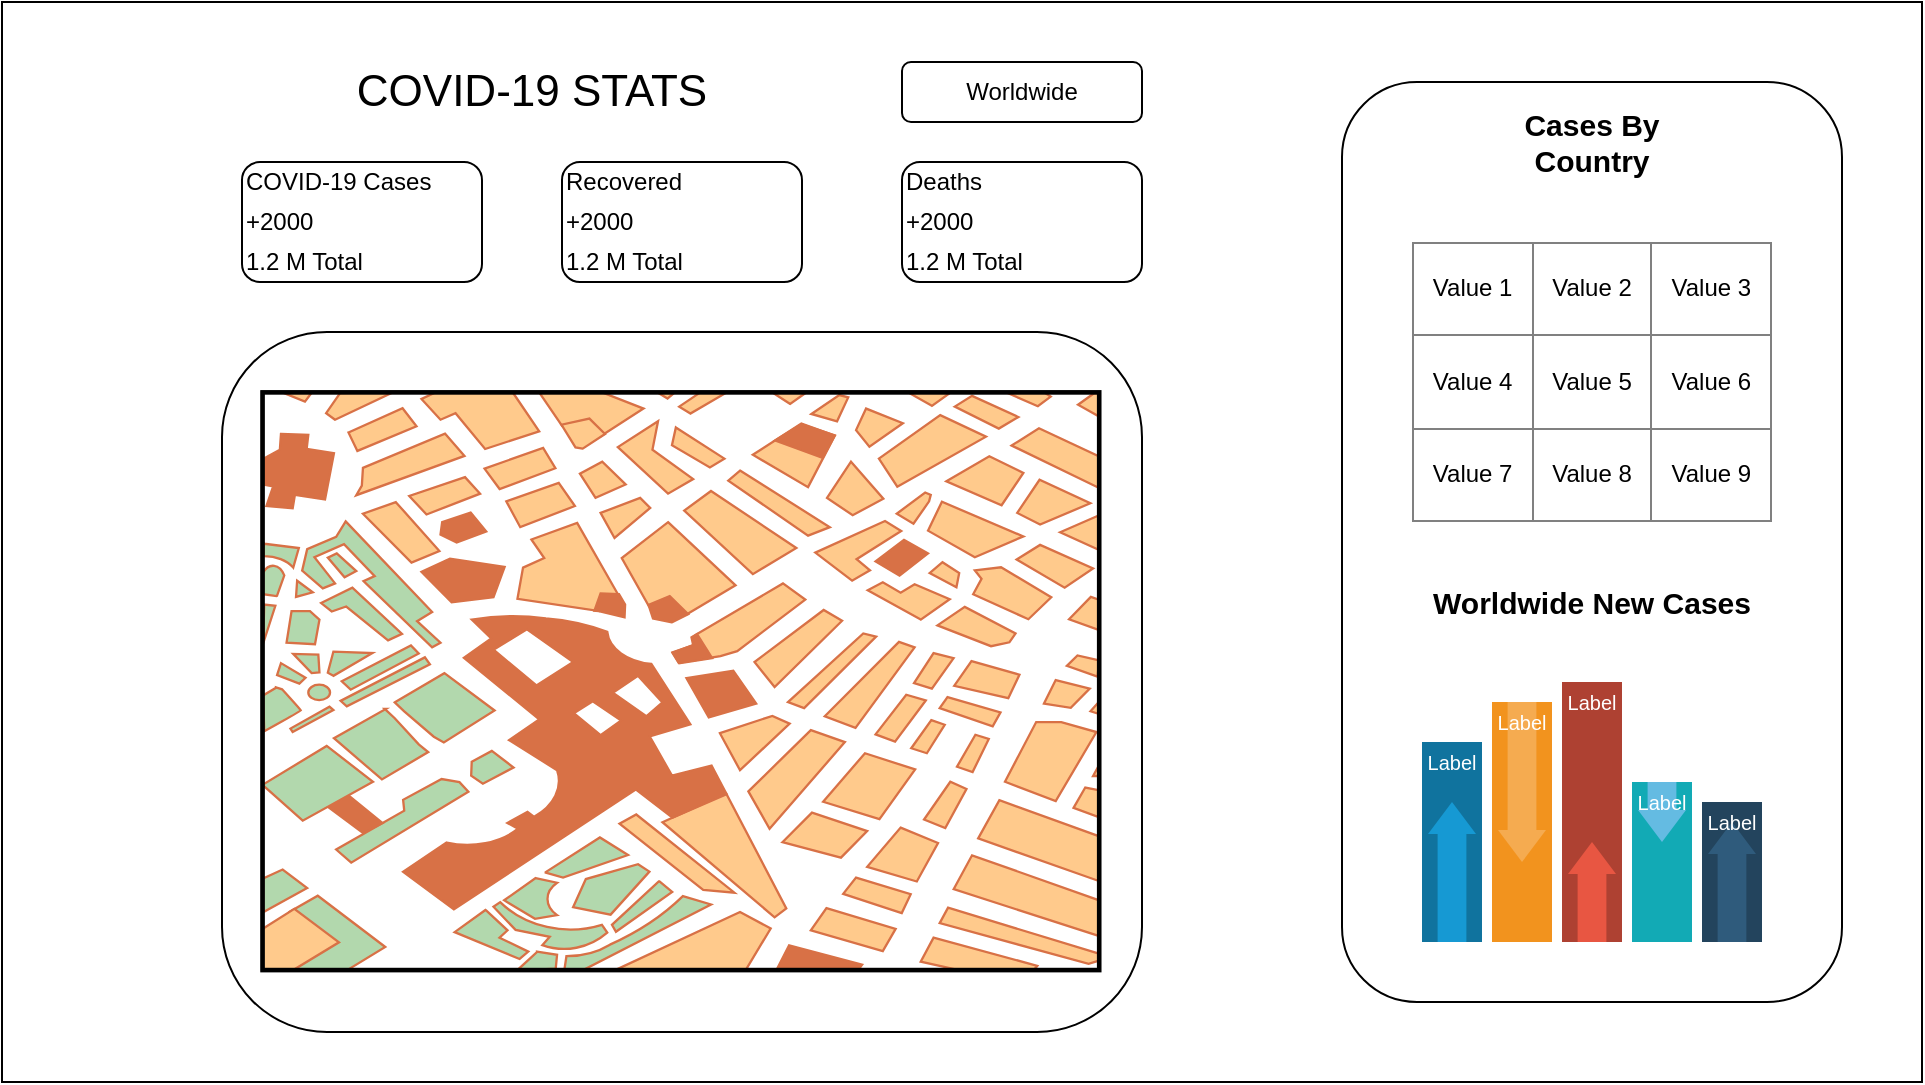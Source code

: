<mxfile version="13.5.1" type="github">
  <diagram id="7ZAkssLrZ5gEiuM1eHDW" name="Page-1">
    <mxGraphModel dx="1523" dy="773" grid="1" gridSize="10" guides="1" tooltips="1" connect="1" arrows="1" fold="1" page="1" pageScale="1" pageWidth="850" pageHeight="1100" math="0" shadow="0">
      <root>
        <mxCell id="0" />
        <mxCell id="1" parent="0" />
        <mxCell id="lHcNz3EeIj-fdfbqPgi7-1" value="" style="rounded=0;whiteSpace=wrap;html=1;" vertex="1" parent="1">
          <mxGeometry x="-70" y="90" width="960" height="540" as="geometry" />
        </mxCell>
        <mxCell id="lHcNz3EeIj-fdfbqPgi7-2" value="&lt;font style=&quot;font-size: 22px&quot;&gt;COVID-19 STATS&lt;br&gt;&lt;/font&gt;" style="text;html=1;strokeColor=none;fillColor=none;align=center;verticalAlign=middle;whiteSpace=wrap;rounded=0;" vertex="1" parent="1">
          <mxGeometry x="70" y="115" width="250" height="40" as="geometry" />
        </mxCell>
        <mxCell id="lHcNz3EeIj-fdfbqPgi7-3" value="Worldwide" style="rounded=1;whiteSpace=wrap;html=1;" vertex="1" parent="1">
          <mxGeometry x="380" y="120" width="120" height="30" as="geometry" />
        </mxCell>
        <mxCell id="lHcNz3EeIj-fdfbqPgi7-4" value="" style="rounded=1;whiteSpace=wrap;html=1;" vertex="1" parent="1">
          <mxGeometry x="50" y="170" width="120" height="60" as="geometry" />
        </mxCell>
        <mxCell id="lHcNz3EeIj-fdfbqPgi7-6" value="COVID-19 Cases" style="text;html=1;strokeColor=none;fillColor=none;align=left;verticalAlign=middle;whiteSpace=wrap;rounded=0;" vertex="1" parent="1">
          <mxGeometry x="50" y="170" width="120" height="20" as="geometry" />
        </mxCell>
        <mxCell id="lHcNz3EeIj-fdfbqPgi7-9" value="&lt;div&gt;+2000&lt;/div&gt;" style="text;html=1;strokeColor=none;fillColor=none;align=left;verticalAlign=middle;whiteSpace=wrap;rounded=0;" vertex="1" parent="1">
          <mxGeometry x="50" y="190" width="110" height="20" as="geometry" />
        </mxCell>
        <mxCell id="lHcNz3EeIj-fdfbqPgi7-10" value="1.2 M Total" style="text;html=1;strokeColor=none;fillColor=none;align=left;verticalAlign=middle;whiteSpace=wrap;rounded=0;" vertex="1" parent="1">
          <mxGeometry x="50" y="210" width="120" height="20" as="geometry" />
        </mxCell>
        <mxCell id="lHcNz3EeIj-fdfbqPgi7-11" value="" style="rounded=1;whiteSpace=wrap;html=1;" vertex="1" parent="1">
          <mxGeometry x="210" y="170" width="120" height="60" as="geometry" />
        </mxCell>
        <mxCell id="lHcNz3EeIj-fdfbqPgi7-12" value="1.2 M Total" style="text;html=1;strokeColor=none;fillColor=none;align=left;verticalAlign=middle;whiteSpace=wrap;rounded=0;" vertex="1" parent="1">
          <mxGeometry x="210" y="210" width="120" height="20" as="geometry" />
        </mxCell>
        <mxCell id="lHcNz3EeIj-fdfbqPgi7-13" value="&lt;div&gt;+2000&lt;/div&gt;" style="text;html=1;strokeColor=none;fillColor=none;align=left;verticalAlign=middle;whiteSpace=wrap;rounded=0;" vertex="1" parent="1">
          <mxGeometry x="210" y="190" width="110" height="20" as="geometry" />
        </mxCell>
        <mxCell id="lHcNz3EeIj-fdfbqPgi7-14" value="Recovered" style="text;html=1;strokeColor=none;fillColor=none;align=left;verticalAlign=middle;whiteSpace=wrap;rounded=0;" vertex="1" parent="1">
          <mxGeometry x="210" y="170" width="120" height="20" as="geometry" />
        </mxCell>
        <mxCell id="lHcNz3EeIj-fdfbqPgi7-15" value="" style="rounded=1;whiteSpace=wrap;html=1;" vertex="1" parent="1">
          <mxGeometry x="380" y="170" width="120" height="60" as="geometry" />
        </mxCell>
        <mxCell id="lHcNz3EeIj-fdfbqPgi7-16" value="1.2 M Total" style="text;html=1;strokeColor=none;fillColor=none;align=left;verticalAlign=middle;whiteSpace=wrap;rounded=0;" vertex="1" parent="1">
          <mxGeometry x="380" y="210" width="120" height="20" as="geometry" />
        </mxCell>
        <mxCell id="lHcNz3EeIj-fdfbqPgi7-17" value="&lt;div&gt;+2000&lt;/div&gt;" style="text;html=1;strokeColor=none;fillColor=none;align=left;verticalAlign=middle;whiteSpace=wrap;rounded=0;" vertex="1" parent="1">
          <mxGeometry x="380" y="190" width="110" height="20" as="geometry" />
        </mxCell>
        <mxCell id="lHcNz3EeIj-fdfbqPgi7-18" value="Deaths" style="text;html=1;strokeColor=none;fillColor=none;align=left;verticalAlign=middle;whiteSpace=wrap;rounded=0;" vertex="1" parent="1">
          <mxGeometry x="380" y="170" width="120" height="20" as="geometry" />
        </mxCell>
        <mxCell id="lHcNz3EeIj-fdfbqPgi7-30" value="" style="rounded=1;whiteSpace=wrap;html=1;" vertex="1" parent="1">
          <mxGeometry x="40" y="255" width="460" height="350" as="geometry" />
        </mxCell>
        <mxCell id="lHcNz3EeIj-fdfbqPgi7-31" value="" style="verticalLabelPosition=bottom;shadow=0;dashed=0;align=center;html=1;verticalAlign=top;strokeWidth=1;shape=mxgraph.mockup.misc.map;" vertex="1" parent="1">
          <mxGeometry x="60" y="285" width="420" height="290" as="geometry" />
        </mxCell>
        <mxCell id="lHcNz3EeIj-fdfbqPgi7-32" value="" style="rounded=1;whiteSpace=wrap;html=1;" vertex="1" parent="1">
          <mxGeometry x="600" y="130" width="250" height="460" as="geometry" />
        </mxCell>
        <mxCell id="lHcNz3EeIj-fdfbqPgi7-34" value="&lt;font style=&quot;font-size: 15px&quot;&gt;&lt;b&gt;Cases By Country&lt;/b&gt;&lt;/font&gt;" style="text;html=1;strokeColor=none;fillColor=none;align=center;verticalAlign=middle;whiteSpace=wrap;rounded=0;" vertex="1" parent="1">
          <mxGeometry x="660" y="150" width="130" height="20" as="geometry" />
        </mxCell>
        <mxCell id="lHcNz3EeIj-fdfbqPgi7-35" value="&lt;font size=&quot;1&quot;&gt;&lt;b style=&quot;font-size: 15px&quot;&gt;Worldwide New Cases&lt;/b&gt;&lt;/font&gt;" style="text;html=1;strokeColor=none;fillColor=none;align=center;verticalAlign=middle;whiteSpace=wrap;rounded=0;" vertex="1" parent="1">
          <mxGeometry x="640" y="380" width="170" height="20" as="geometry" />
        </mxCell>
        <mxCell id="lHcNz3EeIj-fdfbqPgi7-36" value="" style="fillColor=#10739E;strokeColor=none;" vertex="1" parent="1">
          <mxGeometry x="640" y="460" width="30" height="100" as="geometry" />
        </mxCell>
        <mxCell id="lHcNz3EeIj-fdfbqPgi7-37" value="" style="shape=mxgraph.arrows2.arrow;dy=0.4;dx=16;notch=0;direction=north;fillColor=#1699D3;strokeColor=none;" vertex="1" parent="lHcNz3EeIj-fdfbqPgi7-36">
          <mxGeometry x="3" y="30" width="24" height="70" as="geometry" />
        </mxCell>
        <mxCell id="lHcNz3EeIj-fdfbqPgi7-38" value="Label" style="text;html=1;align=center;verticalAlign=middle;whiteSpace=wrap;fontColor=#FFFFFF;fontSize=10;" vertex="1" parent="lHcNz3EeIj-fdfbqPgi7-36">
          <mxGeometry width="30" height="20" as="geometry" />
        </mxCell>
        <mxCell id="lHcNz3EeIj-fdfbqPgi7-39" value="" style="fillColor=#F2931E;strokeColor=none;" vertex="1" parent="1">
          <mxGeometry x="675" y="440" width="30" height="120" as="geometry" />
        </mxCell>
        <mxCell id="lHcNz3EeIj-fdfbqPgi7-40" value="" style="shape=mxgraph.arrows2.arrow;dy=0.4;dx=16;notch=0;direction=south;fillColor=#F5AB50;strokeColor=none;" vertex="1" parent="lHcNz3EeIj-fdfbqPgi7-39">
          <mxGeometry x="3" width="24" height="80" as="geometry" />
        </mxCell>
        <mxCell id="lHcNz3EeIj-fdfbqPgi7-41" value="Label" style="text;html=1;align=center;verticalAlign=middle;whiteSpace=wrap;fontColor=#FFFFFF;fontSize=10;" vertex="1" parent="lHcNz3EeIj-fdfbqPgi7-39">
          <mxGeometry width="30" height="20" as="geometry" />
        </mxCell>
        <mxCell id="lHcNz3EeIj-fdfbqPgi7-42" value="" style="fillColor=#AE4132;strokeColor=none;" vertex="1" parent="1">
          <mxGeometry x="710" y="430" width="30" height="130" as="geometry" />
        </mxCell>
        <mxCell id="lHcNz3EeIj-fdfbqPgi7-43" value="" style="shape=mxgraph.arrows2.arrow;dy=0.4;dx=16;notch=0;direction=north;fillColor=#E85642;strokeColor=none;" vertex="1" parent="lHcNz3EeIj-fdfbqPgi7-42">
          <mxGeometry x="3" y="80" width="24" height="50" as="geometry" />
        </mxCell>
        <mxCell id="lHcNz3EeIj-fdfbqPgi7-44" value="Label" style="text;html=1;align=center;verticalAlign=middle;whiteSpace=wrap;fontColor=#FFFFFF;fontSize=10;" vertex="1" parent="lHcNz3EeIj-fdfbqPgi7-42">
          <mxGeometry width="30" height="20" as="geometry" />
        </mxCell>
        <mxCell id="lHcNz3EeIj-fdfbqPgi7-45" value="" style="fillColor=#12AAB5;strokeColor=none;" vertex="1" parent="1">
          <mxGeometry x="745" y="480" width="30" height="80" as="geometry" />
        </mxCell>
        <mxCell id="lHcNz3EeIj-fdfbqPgi7-46" value="" style="shape=mxgraph.arrows2.arrow;dy=0.4;dx=16;notch=0;direction=south;fillColor=#64BBE2;strokeColor=none;" vertex="1" parent="lHcNz3EeIj-fdfbqPgi7-45">
          <mxGeometry x="3" width="24" height="30" as="geometry" />
        </mxCell>
        <mxCell id="lHcNz3EeIj-fdfbqPgi7-47" value="Label" style="text;html=1;align=center;verticalAlign=middle;whiteSpace=wrap;fontColor=#FFFFFF;fontSize=10;" vertex="1" parent="lHcNz3EeIj-fdfbqPgi7-45">
          <mxGeometry width="30" height="20" as="geometry" />
        </mxCell>
        <mxCell id="lHcNz3EeIj-fdfbqPgi7-48" value="" style="fillColor=#23445D;strokeColor=none;" vertex="1" parent="1">
          <mxGeometry x="780" y="490" width="30" height="70" as="geometry" />
        </mxCell>
        <mxCell id="lHcNz3EeIj-fdfbqPgi7-49" value="" style="shape=mxgraph.arrows2.arrow;dy=0.4;dx=16;notch=0;direction=north;fillColor=#2F5B7C;strokeColor=none;" vertex="1" parent="lHcNz3EeIj-fdfbqPgi7-48">
          <mxGeometry x="3" y="10" width="24" height="60" as="geometry" />
        </mxCell>
        <mxCell id="lHcNz3EeIj-fdfbqPgi7-50" value="Label" style="text;html=1;align=center;verticalAlign=middle;whiteSpace=wrap;fontColor=#FFFFFF;fontSize=10;" vertex="1" parent="lHcNz3EeIj-fdfbqPgi7-48">
          <mxGeometry width="30" height="20" as="geometry" />
        </mxCell>
        <mxCell id="lHcNz3EeIj-fdfbqPgi7-51" value="&lt;table border=&quot;1&quot; width=&quot;100%&quot; height=&quot;100%&quot; style=&quot;width:100%;height:100%;border-collapse:collapse;&quot;&gt;&lt;tr&gt;&lt;td align=&quot;center&quot;&gt;Value 1&lt;/td&gt;&lt;td align=&quot;center&quot;&gt;Value 2&lt;/td&gt;&lt;td align=&quot;center&quot;&gt;Value 3&lt;/td&gt;&lt;/tr&gt;&lt;tr&gt;&lt;td align=&quot;center&quot;&gt;Value 4&lt;/td&gt;&lt;td align=&quot;center&quot;&gt;Value 5&lt;/td&gt;&lt;td align=&quot;center&quot;&gt;Value 6&lt;/td&gt;&lt;/tr&gt;&lt;tr&gt;&lt;td align=&quot;center&quot;&gt;Value 7&lt;/td&gt;&lt;td align=&quot;center&quot;&gt;Value 8&lt;/td&gt;&lt;td align=&quot;center&quot;&gt;Value 9&lt;/td&gt;&lt;/tr&gt;&lt;/table&gt;" style="text;html=1;strokeColor=none;fillColor=none;overflow=fill;" vertex="1" parent="1">
          <mxGeometry x="635" y="210" width="180" height="140" as="geometry" />
        </mxCell>
      </root>
    </mxGraphModel>
  </diagram>
</mxfile>
